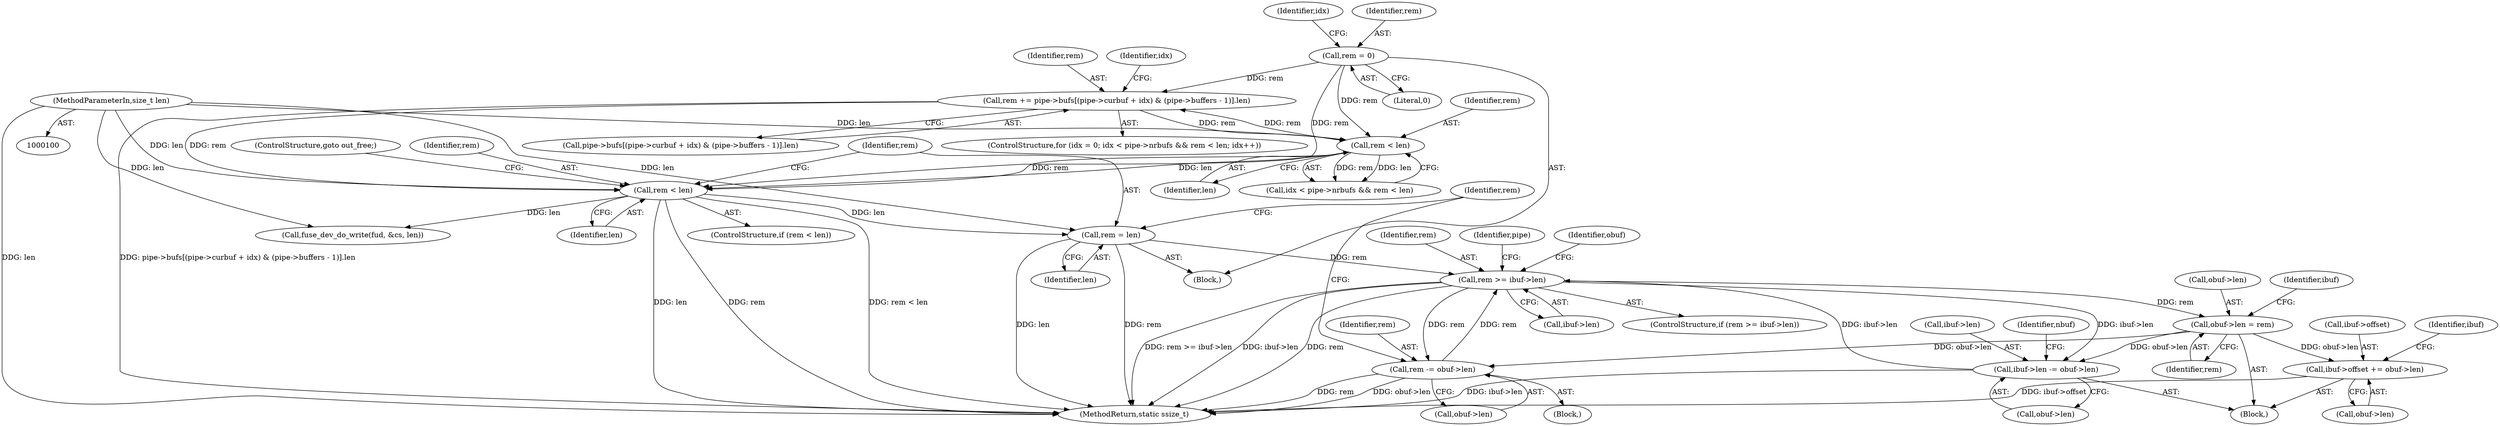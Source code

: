 digraph "0_linux_6b3a707736301c2128ca85ce85fb13f60b5e350a@pointer" {
"1000229" [label="(Call,rem >= ibuf->len)"];
"1000193" [label="(Call,rem = len)"];
"1000189" [label="(Call,rem < len)"];
"1000165" [label="(Call,rem += pipe->bufs[(pipe->curbuf + idx) & (pipe->buffers - 1)].len)"];
"1000147" [label="(Call,rem = 0)"];
"1000160" [label="(Call,rem < len)"];
"1000104" [label="(MethodParameterIn,size_t len)"];
"1000303" [label="(Call,rem -= obuf->len)"];
"1000282" [label="(Call,obuf->len = rem)"];
"1000229" [label="(Call,rem >= ibuf->len)"];
"1000294" [label="(Call,ibuf->len -= obuf->len)"];
"1000287" [label="(Call,ibuf->offset += obuf->len)"];
"1000283" [label="(Call,obuf->len)"];
"1000294" [label="(Call,ibuf->len -= obuf->len)"];
"1000190" [label="(Identifier,rem)"];
"1000161" [label="(Identifier,rem)"];
"1000288" [label="(Call,ibuf->offset)"];
"1000194" [label="(Identifier,rem)"];
"1000192" [label="(ControlStructure,goto out_free;)"];
"1000289" [label="(Identifier,ibuf)"];
"1000265" [label="(Block,)"];
"1000291" [label="(Call,obuf->len)"];
"1000150" [label="(ControlStructure,for (idx = 0; idx < pipe->nrbufs && rem < len; idx++))"];
"1000195" [label="(Identifier,len)"];
"1000295" [label="(Call,ibuf->len)"];
"1000286" [label="(Identifier,rem)"];
"1000296" [label="(Identifier,ibuf)"];
"1000152" [label="(Identifier,idx)"];
"1000166" [label="(Identifier,rem)"];
"1000164" [label="(Identifier,idx)"];
"1000230" [label="(Identifier,rem)"];
"1000191" [label="(Identifier,len)"];
"1000198" [label="(Block,)"];
"1000162" [label="(Identifier,len)"];
"1000269" [label="(Identifier,pipe)"];
"1000197" [label="(Identifier,rem)"];
"1000341" [label="(Call,fuse_dev_do_write(fud, &cs, len))"];
"1000229" [label="(Call,rem >= ibuf->len)"];
"1000302" [label="(Identifier,nbuf)"];
"1000189" [label="(Call,rem < len)"];
"1000370" [label="(MethodReturn,static ssize_t)"];
"1000106" [label="(Block,)"];
"1000231" [label="(Call,ibuf->len)"];
"1000282" [label="(Call,obuf->len = rem)"];
"1000237" [label="(Identifier,obuf)"];
"1000298" [label="(Call,obuf->len)"];
"1000148" [label="(Identifier,rem)"];
"1000228" [label="(ControlStructure,if (rem >= ibuf->len))"];
"1000149" [label="(Literal,0)"];
"1000303" [label="(Call,rem -= obuf->len)"];
"1000287" [label="(Call,ibuf->offset += obuf->len)"];
"1000304" [label="(Identifier,rem)"];
"1000154" [label="(Call,idx < pipe->nrbufs && rem < len)"];
"1000188" [label="(ControlStructure,if (rem < len))"];
"1000305" [label="(Call,obuf->len)"];
"1000147" [label="(Call,rem = 0)"];
"1000160" [label="(Call,rem < len)"];
"1000193" [label="(Call,rem = len)"];
"1000167" [label="(Call,pipe->bufs[(pipe->curbuf + idx) & (pipe->buffers - 1)].len)"];
"1000104" [label="(MethodParameterIn,size_t len)"];
"1000165" [label="(Call,rem += pipe->bufs[(pipe->curbuf + idx) & (pipe->buffers - 1)].len)"];
"1000229" -> "1000228"  [label="AST: "];
"1000229" -> "1000231"  [label="CFG: "];
"1000230" -> "1000229"  [label="AST: "];
"1000231" -> "1000229"  [label="AST: "];
"1000237" -> "1000229"  [label="CFG: "];
"1000269" -> "1000229"  [label="CFG: "];
"1000229" -> "1000370"  [label="DDG: rem >= ibuf->len"];
"1000229" -> "1000370"  [label="DDG: ibuf->len"];
"1000229" -> "1000370"  [label="DDG: rem"];
"1000193" -> "1000229"  [label="DDG: rem"];
"1000303" -> "1000229"  [label="DDG: rem"];
"1000294" -> "1000229"  [label="DDG: ibuf->len"];
"1000229" -> "1000282"  [label="DDG: rem"];
"1000229" -> "1000294"  [label="DDG: ibuf->len"];
"1000229" -> "1000303"  [label="DDG: rem"];
"1000193" -> "1000106"  [label="AST: "];
"1000193" -> "1000195"  [label="CFG: "];
"1000194" -> "1000193"  [label="AST: "];
"1000195" -> "1000193"  [label="AST: "];
"1000197" -> "1000193"  [label="CFG: "];
"1000193" -> "1000370"  [label="DDG: rem"];
"1000193" -> "1000370"  [label="DDG: len"];
"1000189" -> "1000193"  [label="DDG: len"];
"1000104" -> "1000193"  [label="DDG: len"];
"1000189" -> "1000188"  [label="AST: "];
"1000189" -> "1000191"  [label="CFG: "];
"1000190" -> "1000189"  [label="AST: "];
"1000191" -> "1000189"  [label="AST: "];
"1000192" -> "1000189"  [label="CFG: "];
"1000194" -> "1000189"  [label="CFG: "];
"1000189" -> "1000370"  [label="DDG: len"];
"1000189" -> "1000370"  [label="DDG: rem"];
"1000189" -> "1000370"  [label="DDG: rem < len"];
"1000165" -> "1000189"  [label="DDG: rem"];
"1000147" -> "1000189"  [label="DDG: rem"];
"1000160" -> "1000189"  [label="DDG: rem"];
"1000160" -> "1000189"  [label="DDG: len"];
"1000104" -> "1000189"  [label="DDG: len"];
"1000189" -> "1000341"  [label="DDG: len"];
"1000165" -> "1000150"  [label="AST: "];
"1000165" -> "1000167"  [label="CFG: "];
"1000166" -> "1000165"  [label="AST: "];
"1000167" -> "1000165"  [label="AST: "];
"1000164" -> "1000165"  [label="CFG: "];
"1000165" -> "1000370"  [label="DDG: pipe->bufs[(pipe->curbuf + idx) & (pipe->buffers - 1)].len"];
"1000165" -> "1000160"  [label="DDG: rem"];
"1000147" -> "1000165"  [label="DDG: rem"];
"1000160" -> "1000165"  [label="DDG: rem"];
"1000147" -> "1000106"  [label="AST: "];
"1000147" -> "1000149"  [label="CFG: "];
"1000148" -> "1000147"  [label="AST: "];
"1000149" -> "1000147"  [label="AST: "];
"1000152" -> "1000147"  [label="CFG: "];
"1000147" -> "1000160"  [label="DDG: rem"];
"1000160" -> "1000154"  [label="AST: "];
"1000160" -> "1000162"  [label="CFG: "];
"1000161" -> "1000160"  [label="AST: "];
"1000162" -> "1000160"  [label="AST: "];
"1000154" -> "1000160"  [label="CFG: "];
"1000160" -> "1000154"  [label="DDG: rem"];
"1000160" -> "1000154"  [label="DDG: len"];
"1000104" -> "1000160"  [label="DDG: len"];
"1000104" -> "1000100"  [label="AST: "];
"1000104" -> "1000370"  [label="DDG: len"];
"1000104" -> "1000341"  [label="DDG: len"];
"1000303" -> "1000198"  [label="AST: "];
"1000303" -> "1000305"  [label="CFG: "];
"1000304" -> "1000303"  [label="AST: "];
"1000305" -> "1000303"  [label="AST: "];
"1000197" -> "1000303"  [label="CFG: "];
"1000303" -> "1000370"  [label="DDG: rem"];
"1000303" -> "1000370"  [label="DDG: obuf->len"];
"1000282" -> "1000303"  [label="DDG: obuf->len"];
"1000282" -> "1000265"  [label="AST: "];
"1000282" -> "1000286"  [label="CFG: "];
"1000283" -> "1000282"  [label="AST: "];
"1000286" -> "1000282"  [label="AST: "];
"1000289" -> "1000282"  [label="CFG: "];
"1000282" -> "1000287"  [label="DDG: obuf->len"];
"1000282" -> "1000294"  [label="DDG: obuf->len"];
"1000294" -> "1000265"  [label="AST: "];
"1000294" -> "1000298"  [label="CFG: "];
"1000295" -> "1000294"  [label="AST: "];
"1000298" -> "1000294"  [label="AST: "];
"1000302" -> "1000294"  [label="CFG: "];
"1000294" -> "1000370"  [label="DDG: ibuf->len"];
"1000287" -> "1000265"  [label="AST: "];
"1000287" -> "1000291"  [label="CFG: "];
"1000288" -> "1000287"  [label="AST: "];
"1000291" -> "1000287"  [label="AST: "];
"1000296" -> "1000287"  [label="CFG: "];
"1000287" -> "1000370"  [label="DDG: ibuf->offset"];
}
